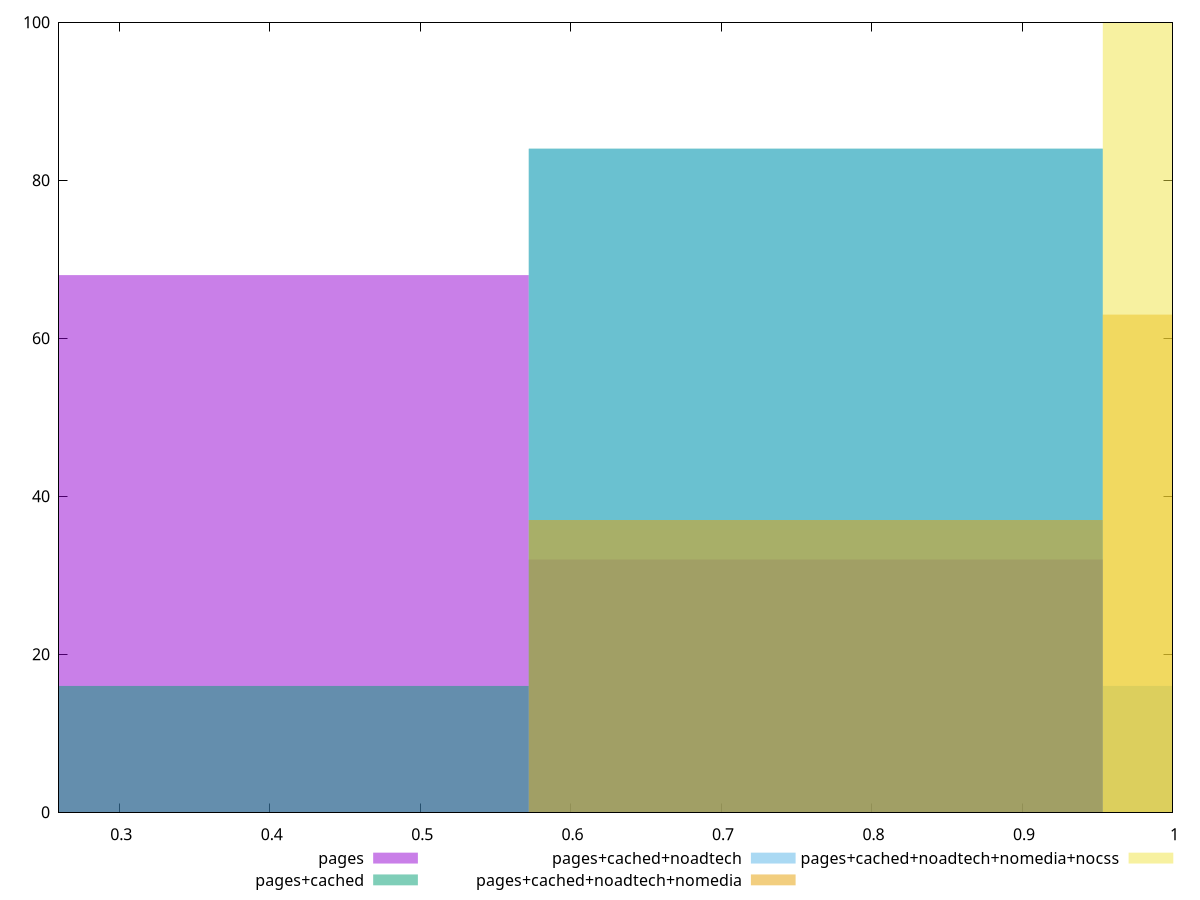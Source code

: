 reset

$pages <<EOF
0.3814703104083884 68
0.7629406208167768 32
EOF

$pagesCached <<EOF
0.3814703104083884 16
0.7629406208167768 84
EOF

$pagesCachedNoadtech <<EOF
0.7629406208167768 84
1.1444109312251651 16
EOF

$pagesCachedNoadtechNomedia <<EOF
0.7629406208167768 37
1.1444109312251651 63
EOF

$pagesCachedNoadtechNomediaNocss <<EOF
1.1444109312251651 100
EOF

set key outside below
set boxwidth 0.3814703104083884
set xrange [0.26:1]
set yrange [0:100]
set trange [0:100]
set style fill transparent solid 0.5 noborder
set terminal svg size 640, 530 enhanced background rgb 'white'
set output "report_00009_2021-02-08T22-37-41.559Z/mainthread-work-breakdown/comparison/histogram/all_score.svg"

plot $pages title "pages" with boxes, \
     $pagesCached title "pages+cached" with boxes, \
     $pagesCachedNoadtech title "pages+cached+noadtech" with boxes, \
     $pagesCachedNoadtechNomedia title "pages+cached+noadtech+nomedia" with boxes, \
     $pagesCachedNoadtechNomediaNocss title "pages+cached+noadtech+nomedia+nocss" with boxes

reset

